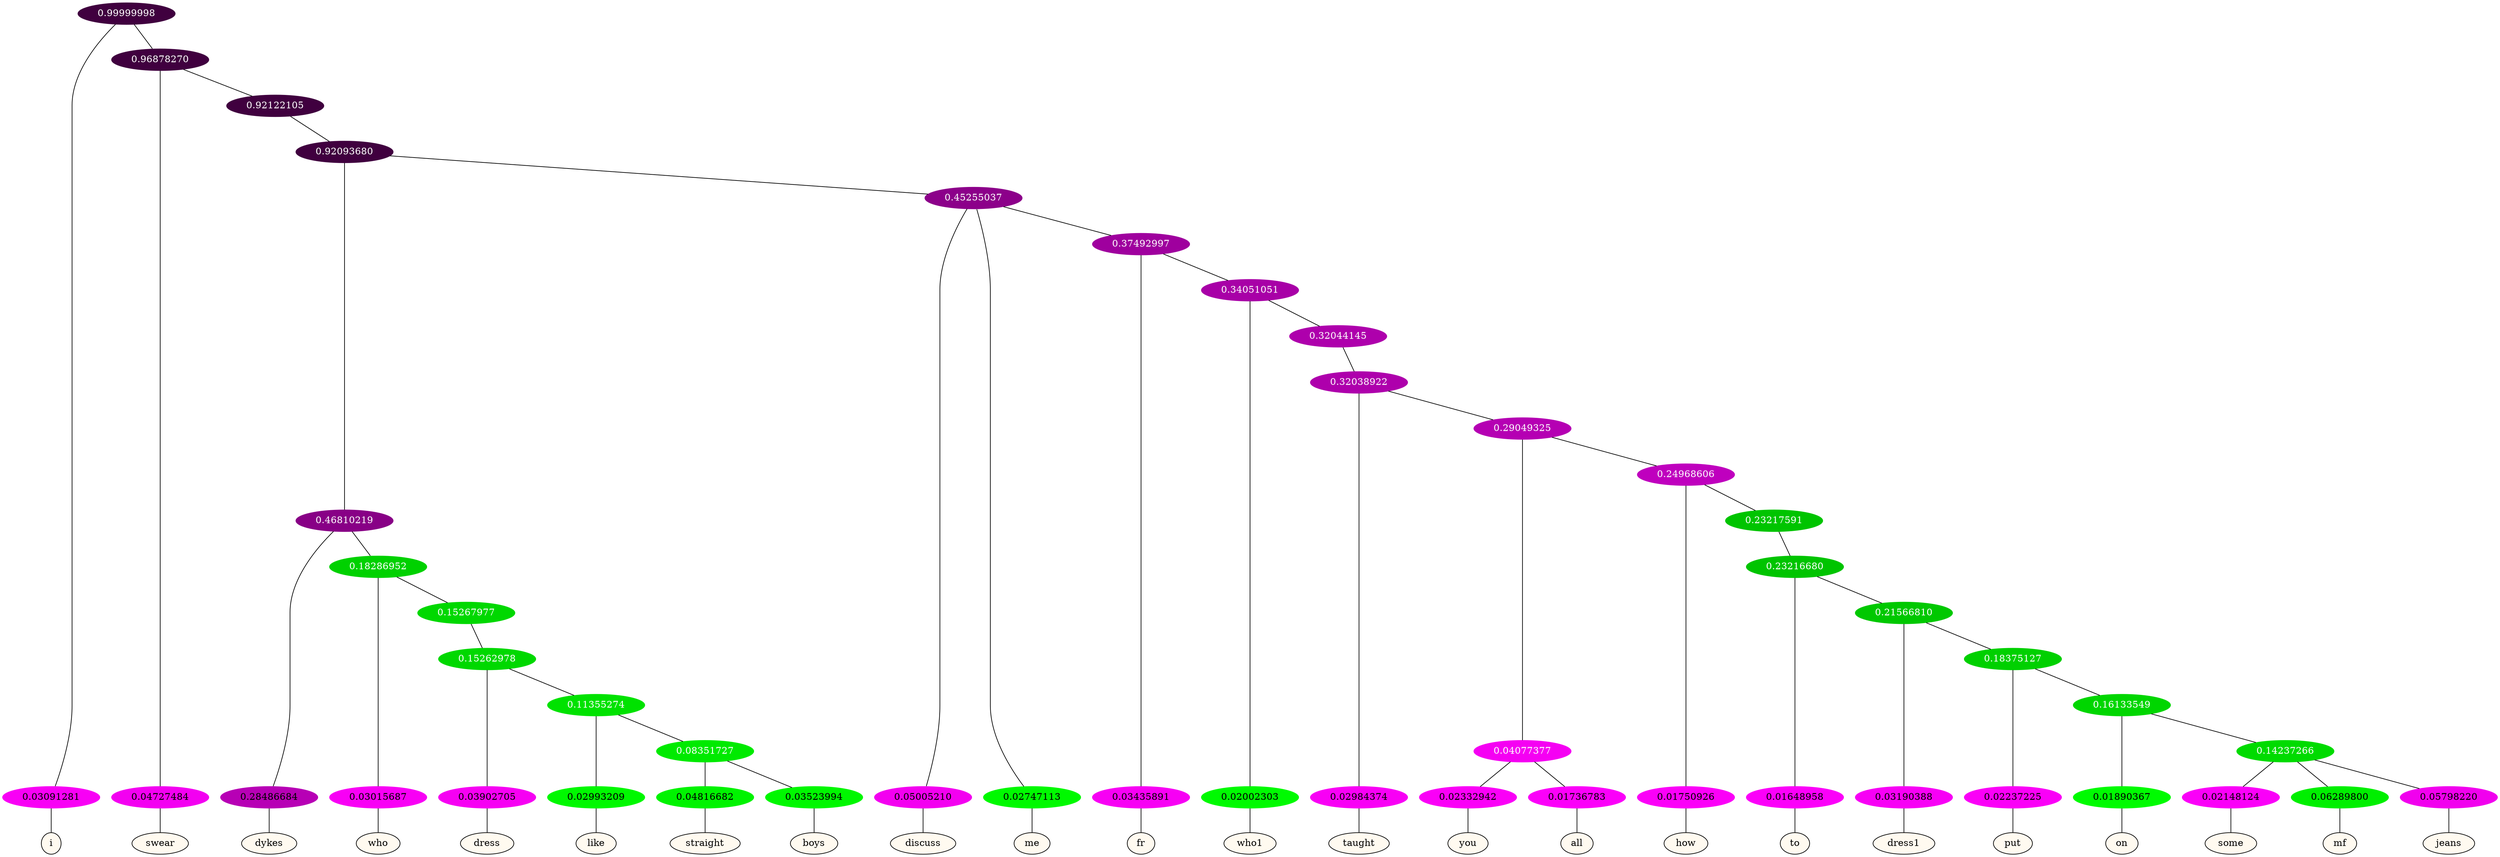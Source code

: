 graph {
	node [format=png height=0.15 nodesep=0.001 ordering=out overlap=prism overlap_scaling=0.01 ranksep=0.001 ratio=0.2 style=filled width=0.15]
	{
		rank=same
		a_w_1 [label=i color=black fillcolor=floralwhite style="filled,solid"]
		a_w_3 [label=swear color=black fillcolor=floralwhite style="filled,solid"]
		a_w_8 [label=dykes color=black fillcolor=floralwhite style="filled,solid"]
		a_w_13 [label=who color=black fillcolor=floralwhite style="filled,solid"]
		a_w_20 [label=dress color=black fillcolor=floralwhite style="filled,solid"]
		a_w_23 [label=like color=black fillcolor=floralwhite style="filled,solid"]
		a_w_27 [label=straight color=black fillcolor=floralwhite style="filled,solid"]
		a_w_28 [label=boys color=black fillcolor=floralwhite style="filled,solid"]
		a_w_10 [label=discuss color=black fillcolor=floralwhite style="filled,solid"]
		a_w_11 [label=me color=black fillcolor=floralwhite style="filled,solid"]
		a_w_15 [label=fr color=black fillcolor=floralwhite style="filled,solid"]
		a_w_18 [label=who1 color=black fillcolor=floralwhite style="filled,solid"]
		a_w_25 [label=taught color=black fillcolor=floralwhite style="filled,solid"]
		a_w_31 [label=you color=black fillcolor=floralwhite style="filled,solid"]
		a_w_32 [label=all color=black fillcolor=floralwhite style="filled,solid"]
		a_w_33 [label=how color=black fillcolor=floralwhite style="filled,solid"]
		a_w_36 [label=to color=black fillcolor=floralwhite style="filled,solid"]
		a_w_38 [label=dress1 color=black fillcolor=floralwhite style="filled,solid"]
		a_w_40 [label=put color=black fillcolor=floralwhite style="filled,solid"]
		a_w_42 [label=on color=black fillcolor=floralwhite style="filled,solid"]
		a_w_44 [label=some color=black fillcolor=floralwhite style="filled,solid"]
		a_w_45 [label=mf color=black fillcolor=floralwhite style="filled,solid"]
		a_w_46 [label=jeans color=black fillcolor=floralwhite style="filled,solid"]
	}
	a_n_1 -- a_w_1
	a_n_3 -- a_w_3
	a_n_8 -- a_w_8
	a_n_13 -- a_w_13
	a_n_20 -- a_w_20
	a_n_23 -- a_w_23
	a_n_27 -- a_w_27
	a_n_28 -- a_w_28
	a_n_10 -- a_w_10
	a_n_11 -- a_w_11
	a_n_15 -- a_w_15
	a_n_18 -- a_w_18
	a_n_25 -- a_w_25
	a_n_31 -- a_w_31
	a_n_32 -- a_w_32
	a_n_33 -- a_w_33
	a_n_36 -- a_w_36
	a_n_38 -- a_w_38
	a_n_40 -- a_w_40
	a_n_42 -- a_w_42
	a_n_44 -- a_w_44
	a_n_45 -- a_w_45
	a_n_46 -- a_w_46
	{
		rank=same
		a_n_1 [label=0.03091281 color="0.835 1.000 0.969" fontcolor=black]
		a_n_3 [label=0.04727484 color="0.835 1.000 0.953" fontcolor=black]
		a_n_8 [label=0.28486684 color="0.835 1.000 0.715" fontcolor=black]
		a_n_13 [label=0.03015687 color="0.835 1.000 0.970" fontcolor=black]
		a_n_20 [label=0.03902705 color="0.835 1.000 0.961" fontcolor=black]
		a_n_23 [label=0.02993209 color="0.334 1.000 0.970" fontcolor=black]
		a_n_27 [label=0.04816682 color="0.334 1.000 0.952" fontcolor=black]
		a_n_28 [label=0.03523994 color="0.334 1.000 0.965" fontcolor=black]
		a_n_10 [label=0.05005210 color="0.835 1.000 0.950" fontcolor=black]
		a_n_11 [label=0.02747113 color="0.334 1.000 0.973" fontcolor=black]
		a_n_15 [label=0.03435891 color="0.835 1.000 0.966" fontcolor=black]
		a_n_18 [label=0.02002303 color="0.334 1.000 0.980" fontcolor=black]
		a_n_25 [label=0.02984374 color="0.835 1.000 0.970" fontcolor=black]
		a_n_31 [label=0.02332942 color="0.835 1.000 0.977" fontcolor=black]
		a_n_32 [label=0.01736783 color="0.835 1.000 0.983" fontcolor=black]
		a_n_33 [label=0.01750926 color="0.835 1.000 0.982" fontcolor=black]
		a_n_36 [label=0.01648958 color="0.835 1.000 0.984" fontcolor=black]
		a_n_38 [label=0.03190388 color="0.835 1.000 0.968" fontcolor=black]
		a_n_40 [label=0.02237225 color="0.835 1.000 0.978" fontcolor=black]
		a_n_42 [label=0.01890367 color="0.334 1.000 0.981" fontcolor=black]
		a_n_44 [label=0.02148124 color="0.835 1.000 0.979" fontcolor=black]
		a_n_45 [label=0.06289800 color="0.334 1.000 0.937" fontcolor=black]
		a_n_46 [label=0.05798220 color="0.835 1.000 0.942" fontcolor=black]
	}
	a_n_0 [label=0.99999998 color="0.835 1.000 0.250" fontcolor=grey99]
	a_n_0 -- a_n_1
	a_n_2 [label=0.96878270 color="0.835 1.000 0.250" fontcolor=grey99]
	a_n_0 -- a_n_2
	a_n_2 -- a_n_3
	a_n_4 [label=0.92122105 color="0.835 1.000 0.250" fontcolor=grey99]
	a_n_2 -- a_n_4
	a_n_5 [label=0.92093680 color="0.835 1.000 0.250" fontcolor=grey99]
	a_n_4 -- a_n_5
	a_n_6 [label=0.46810219 color="0.835 1.000 0.532" fontcolor=grey99]
	a_n_5 -- a_n_6
	a_n_7 [label=0.45255037 color="0.835 1.000 0.547" fontcolor=grey99]
	a_n_5 -- a_n_7
	a_n_6 -- a_n_8
	a_n_9 [label=0.18286952 color="0.334 1.000 0.817" fontcolor=grey99]
	a_n_6 -- a_n_9
	a_n_7 -- a_n_10
	a_n_7 -- a_n_11
	a_n_12 [label=0.37492997 color="0.835 1.000 0.625" fontcolor=grey99]
	a_n_7 -- a_n_12
	a_n_9 -- a_n_13
	a_n_14 [label=0.15267977 color="0.334 1.000 0.847" fontcolor=grey99]
	a_n_9 -- a_n_14
	a_n_12 -- a_n_15
	a_n_16 [label=0.34051051 color="0.835 1.000 0.659" fontcolor=grey99]
	a_n_12 -- a_n_16
	a_n_17 [label=0.15262978 color="0.334 1.000 0.847" fontcolor=grey99]
	a_n_14 -- a_n_17
	a_n_16 -- a_n_18
	a_n_19 [label=0.32044145 color="0.835 1.000 0.680" fontcolor=grey99]
	a_n_16 -- a_n_19
	a_n_17 -- a_n_20
	a_n_21 [label=0.11355274 color="0.334 1.000 0.886" fontcolor=grey99]
	a_n_17 -- a_n_21
	a_n_22 [label=0.32038922 color="0.835 1.000 0.680" fontcolor=grey99]
	a_n_19 -- a_n_22
	a_n_21 -- a_n_23
	a_n_24 [label=0.08351727 color="0.334 1.000 0.916" fontcolor=grey99]
	a_n_21 -- a_n_24
	a_n_22 -- a_n_25
	a_n_26 [label=0.29049325 color="0.835 1.000 0.710" fontcolor=grey99]
	a_n_22 -- a_n_26
	a_n_24 -- a_n_27
	a_n_24 -- a_n_28
	a_n_29 [label=0.04077377 color="0.835 1.000 0.959" fontcolor=grey99]
	a_n_26 -- a_n_29
	a_n_30 [label=0.24968606 color="0.835 1.000 0.750" fontcolor=grey99]
	a_n_26 -- a_n_30
	a_n_29 -- a_n_31
	a_n_29 -- a_n_32
	a_n_30 -- a_n_33
	a_n_34 [label=0.23217591 color="0.334 1.000 0.768" fontcolor=grey99]
	a_n_30 -- a_n_34
	a_n_35 [label=0.23216680 color="0.334 1.000 0.768" fontcolor=grey99]
	a_n_34 -- a_n_35
	a_n_35 -- a_n_36
	a_n_37 [label=0.21566810 color="0.334 1.000 0.784" fontcolor=grey99]
	a_n_35 -- a_n_37
	a_n_37 -- a_n_38
	a_n_39 [label=0.18375127 color="0.334 1.000 0.816" fontcolor=grey99]
	a_n_37 -- a_n_39
	a_n_39 -- a_n_40
	a_n_41 [label=0.16133549 color="0.334 1.000 0.839" fontcolor=grey99]
	a_n_39 -- a_n_41
	a_n_41 -- a_n_42
	a_n_43 [label=0.14237266 color="0.334 1.000 0.858" fontcolor=grey99]
	a_n_41 -- a_n_43
	a_n_43 -- a_n_44
	a_n_43 -- a_n_45
	a_n_43 -- a_n_46
}
